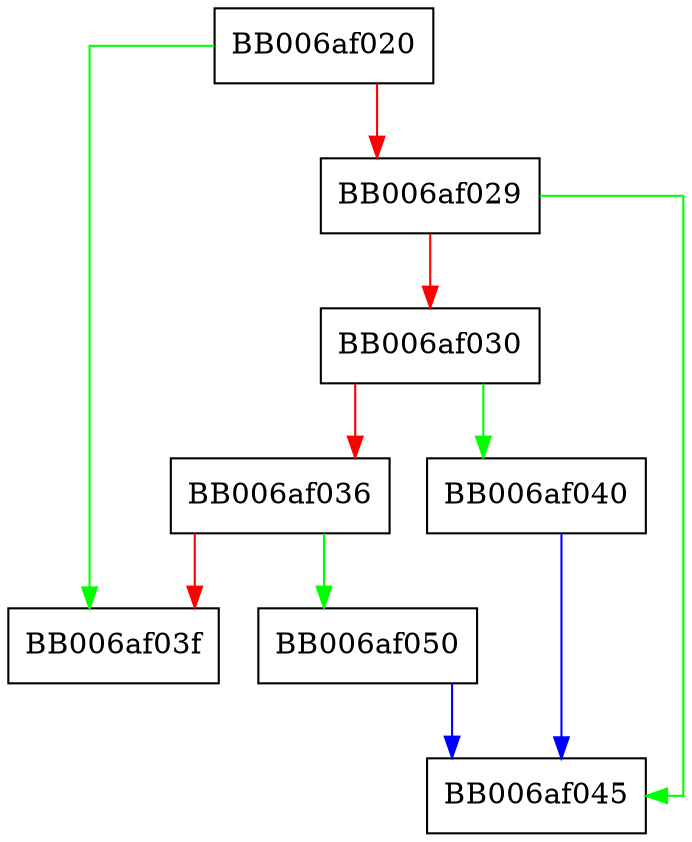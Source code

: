 digraph dh_to_type_specific_params_der_does_selection {
  node [shape="box"];
  graph [splines=ortho];
  BB006af020 -> BB006af03f [color="green"];
  BB006af020 -> BB006af029 [color="red"];
  BB006af029 -> BB006af045 [color="green"];
  BB006af029 -> BB006af030 [color="red"];
  BB006af030 -> BB006af040 [color="green"];
  BB006af030 -> BB006af036 [color="red"];
  BB006af036 -> BB006af050 [color="green"];
  BB006af036 -> BB006af03f [color="red"];
  BB006af040 -> BB006af045 [color="blue"];
  BB006af050 -> BB006af045 [color="blue"];
}